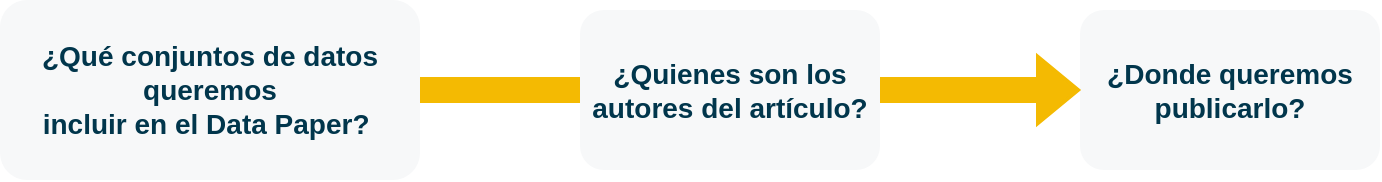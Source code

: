 <mxfile version="20.8.16" type="device"><diagram name="Page-1" id="-joxldT0Iy757mqkFAfG"><mxGraphModel dx="1114" dy="754" grid="1" gridSize="10" guides="1" tooltips="1" connect="1" arrows="1" fold="1" page="1" pageScale="1" pageWidth="827" pageHeight="1169" math="0" shadow="0"><root><mxCell id="0"/><mxCell id="1" parent="0"/><mxCell id="2iVA-oCdkvRwbe43G5H7-37" value="&lt;span style=&quot;background-color: initial;&quot;&gt;¿Qué conjuntos de datos queremos&lt;/span&gt;&lt;br&gt;&lt;p style=&quot;margin-top: 0pt; margin-bottom: 0pt; margin-left: 0in; direction: ltr; unicode-bidi: embed; word-break: normal;&quot;&gt;incluir en el Data Paper?&amp;nbsp;&lt;/p&gt;" style="whiteSpace=wrap;html=1;fontSize=14;fillColor=#F7F8F9;strokeColor=none;fontColor=#01364C;rounded=1;fontStyle=1;" vertex="1" parent="1"><mxGeometry x="30" y="155" width="210" height="90" as="geometry"/></mxCell><mxCell id="2iVA-oCdkvRwbe43G5H7-39" value="¿Donde queremos publicarlo?" style="whiteSpace=wrap;html=1;fontSize=14;fillColor=#F7F8F9;strokeColor=none;fontColor=#01364C;rounded=1;fontStyle=1;" vertex="1" parent="1"><mxGeometry x="570" y="160" width="150" height="80" as="geometry"/></mxCell><mxCell id="2iVA-oCdkvRwbe43G5H7-41" value="" style="shape=flexArrow;endArrow=classic;html=1;rounded=0;labelBackgroundColor=#01364C;fontColor=#FFFFFF;strokeColor=#F4BA02;strokeWidth=2;fillColor=#F4BA02;startArrow=none;" edge="1" parent="1" source="2iVA-oCdkvRwbe43G5H7-38" target="2iVA-oCdkvRwbe43G5H7-39"><mxGeometry width="50" height="50" relative="1" as="geometry"><mxPoint x="390" y="480" as="sourcePoint"/><mxPoint x="440" y="430" as="targetPoint"/></mxGeometry></mxCell><mxCell id="2iVA-oCdkvRwbe43G5H7-42" value="" style="shape=flexArrow;endArrow=none;html=1;rounded=0;labelBackgroundColor=#01364C;fontColor=#FFFFFF;strokeColor=#F4BA02;strokeWidth=2;fillColor=#F4BA02;" edge="1" parent="1" source="2iVA-oCdkvRwbe43G5H7-37" target="2iVA-oCdkvRwbe43G5H7-38"><mxGeometry width="50" height="50" relative="1" as="geometry"><mxPoint x="240" y="200" as="sourcePoint"/><mxPoint x="570" y="200" as="targetPoint"/></mxGeometry></mxCell><mxCell id="2iVA-oCdkvRwbe43G5H7-38" value="&lt;span style=&quot;background-color: initial;&quot;&gt;¿Quienes son los autores del artículo?&lt;/span&gt;" style="whiteSpace=wrap;html=1;fontSize=14;fillColor=#F7F8F9;strokeColor=none;fontColor=#01364C;rounded=1;fontStyle=1;" vertex="1" parent="1"><mxGeometry x="320" y="160" width="150" height="80" as="geometry"/></mxCell></root></mxGraphModel></diagram></mxfile>